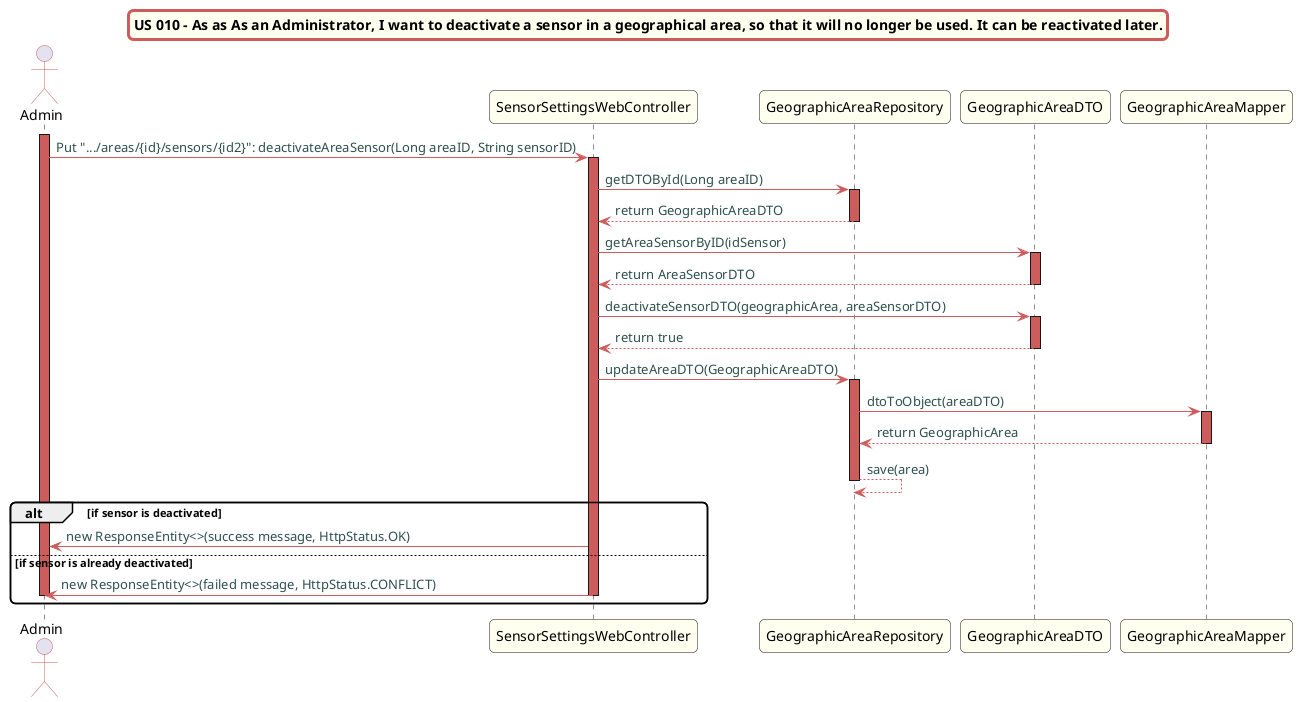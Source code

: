 @startuml
skinparam titleBorderRoundCorner 10
skinparam titleBorderThickness 3
skinparam titleBorderColor indianred
skinparam titleBackgroundColor ivory
skinparam FontName quicksand

skinparam actor {
 	BorderColor indianred
 	}

 skinparam sequence {
 	LifeLineBackgroundColor indianred
 	ParticipantBackgroundColor ivory
}

 skinparam roundcorner 10

 skinparam component {
   arrowThickness 1
   ArrowFontName Verdana
   ArrowColor indianred
   ArrowFontColor darkslategrey
 }
title US 010 - As as As an Administrator, I want to deactivate a sensor in a geographical area, so that it will no longer be used. It can be reactivated later.

actor "Admin"
activate "Admin"
"Admin" -> "SensorSettingsWebController":  Put ".../areas/{id}/sensors/{id2}": deactivateAreaSensor(Long areaID, String sensorID)
activate "SensorSettingsWebController"
"SensorSettingsWebController" -> "GeographicAreaRepository": getDTOById(Long areaID)
activate "GeographicAreaRepository"
"GeographicAreaRepository" --> "SensorSettingsWebController": return GeographicAreaDTO
deactivate "GeographicAreaRepository"
"SensorSettingsWebController" -> "GeographicAreaDTO": getAreaSensorByID(idSensor)
activate "GeographicAreaDTO"
"GeographicAreaDTO" --> "SensorSettingsWebController": return AreaSensorDTO
deactivate "GeographicAreaDTO"
"SensorSettingsWebController" -> "GeographicAreaDTO": deactivateSensorDTO(geographicArea, areaSensorDTO)
activate "GeographicAreaDTO"
"GeographicAreaDTO" --> "SensorSettingsWebController": return true
deactivate "GeographicAreaDTO"
"SensorSettingsWebController" -> "GeographicAreaRepository": updateAreaDTO(GeographicAreaDTO)
activate "GeographicAreaRepository"
"GeographicAreaRepository" -> "GeographicAreaMapper": dtoToObject(areaDTO)
activate "GeographicAreaMapper"
"GeographicAreaMapper" --> "GeographicAreaRepository": return GeographicArea
deactivate "GeographicAreaMapper"
"GeographicAreaRepository" --> "GeographicAreaRepository": save(area)
deactivate "GeographicAreaRepository"

alt if sensor is deactivated
"SensorSettingsWebController" -> "Admin": new ResponseEntity<>(success message, HttpStatus.OK)
else if sensor is already deactivated
"SensorSettingsWebController" -> "Admin": new ResponseEntity<>(failed message, HttpStatus.CONFLICT)
deactivate "SensorSettingsWebController"
deactivate "Admin"
end



@enduml